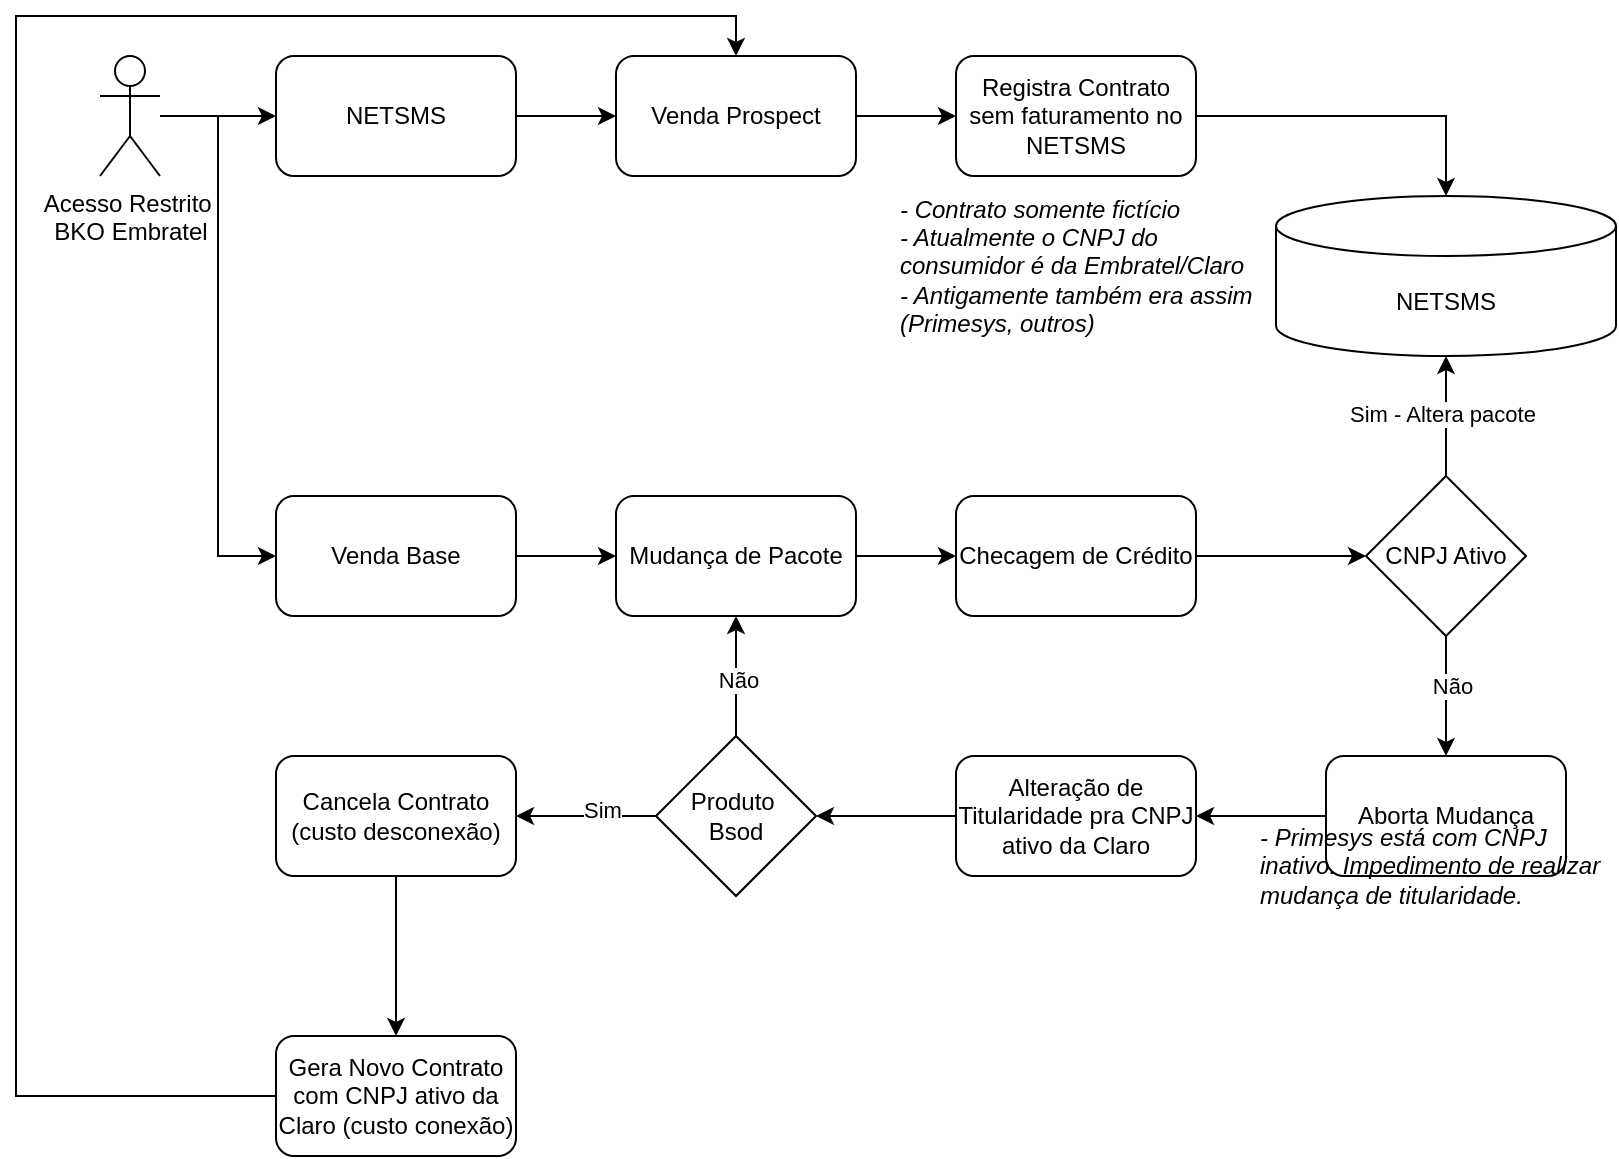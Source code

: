 <mxfile version="28.1.0">
  <diagram name="Página-1" id="O9E3QVRjLYlltCBO5CC2">
    <mxGraphModel dx="1226" dy="660" grid="1" gridSize="10" guides="1" tooltips="1" connect="1" arrows="1" fold="1" page="1" pageScale="1" pageWidth="827" pageHeight="1169" math="0" shadow="0">
      <root>
        <mxCell id="0" />
        <mxCell id="1" parent="0" />
        <mxCell id="G7d9W_WRkZ0tDgpjF5aS-10" style="edgeStyle=orthogonalEdgeStyle;rounded=0;orthogonalLoop=1;jettySize=auto;html=1;" edge="1" parent="1" source="G7d9W_WRkZ0tDgpjF5aS-1" target="G7d9W_WRkZ0tDgpjF5aS-9">
          <mxGeometry relative="1" as="geometry" />
        </mxCell>
        <mxCell id="G7d9W_WRkZ0tDgpjF5aS-1" value="NETSMS" style="rounded=1;whiteSpace=wrap;html=1;" vertex="1" parent="1">
          <mxGeometry x="150" y="50" width="120" height="60" as="geometry" />
        </mxCell>
        <mxCell id="G7d9W_WRkZ0tDgpjF5aS-3" style="edgeStyle=orthogonalEdgeStyle;rounded=0;orthogonalLoop=1;jettySize=auto;html=1;entryX=0;entryY=0.5;entryDx=0;entryDy=0;" edge="1" parent="1" source="G7d9W_WRkZ0tDgpjF5aS-2" target="G7d9W_WRkZ0tDgpjF5aS-1">
          <mxGeometry relative="1" as="geometry" />
        </mxCell>
        <mxCell id="G7d9W_WRkZ0tDgpjF5aS-26" style="edgeStyle=orthogonalEdgeStyle;rounded=0;orthogonalLoop=1;jettySize=auto;html=1;entryX=0;entryY=0.5;entryDx=0;entryDy=0;" edge="1" parent="1" source="G7d9W_WRkZ0tDgpjF5aS-2" target="G7d9W_WRkZ0tDgpjF5aS-12">
          <mxGeometry relative="1" as="geometry" />
        </mxCell>
        <mxCell id="G7d9W_WRkZ0tDgpjF5aS-2" value="Acesso Restrito&amp;nbsp;&lt;div&gt;BKO Embratel&lt;/div&gt;" style="shape=umlActor;verticalLabelPosition=bottom;verticalAlign=top;html=1;outlineConnect=0;" vertex="1" parent="1">
          <mxGeometry x="62" y="50" width="30" height="60" as="geometry" />
        </mxCell>
        <mxCell id="G7d9W_WRkZ0tDgpjF5aS-4" value="Registra Contrato sem faturamento no NETSMS" style="rounded=1;whiteSpace=wrap;html=1;" vertex="1" parent="1">
          <mxGeometry x="490" y="50" width="120" height="60" as="geometry" />
        </mxCell>
        <mxCell id="G7d9W_WRkZ0tDgpjF5aS-6" value="- Contrato somente fictício&lt;div&gt;- Atualmente o CNPJ do consumidor é da Embratel/Claro&lt;/div&gt;&lt;div&gt;- Antigamente também era assim (Primesys, outros)&lt;/div&gt;" style="text;html=1;align=left;verticalAlign=middle;whiteSpace=wrap;rounded=0;fontStyle=2" vertex="1" parent="1">
          <mxGeometry x="460" y="90" width="180" height="130" as="geometry" />
        </mxCell>
        <mxCell id="G7d9W_WRkZ0tDgpjF5aS-7" value="NETSMS" style="shape=cylinder3;whiteSpace=wrap;html=1;boundedLbl=1;backgroundOutline=1;size=15;" vertex="1" parent="1">
          <mxGeometry x="650" y="120" width="170" height="80" as="geometry" />
        </mxCell>
        <mxCell id="G7d9W_WRkZ0tDgpjF5aS-8" style="edgeStyle=orthogonalEdgeStyle;rounded=0;orthogonalLoop=1;jettySize=auto;html=1;entryX=0.5;entryY=0;entryDx=0;entryDy=0;entryPerimeter=0;" edge="1" parent="1" source="G7d9W_WRkZ0tDgpjF5aS-4" target="G7d9W_WRkZ0tDgpjF5aS-7">
          <mxGeometry relative="1" as="geometry" />
        </mxCell>
        <mxCell id="G7d9W_WRkZ0tDgpjF5aS-11" style="edgeStyle=orthogonalEdgeStyle;rounded=0;orthogonalLoop=1;jettySize=auto;html=1;entryX=0;entryY=0.5;entryDx=0;entryDy=0;" edge="1" parent="1" source="G7d9W_WRkZ0tDgpjF5aS-9" target="G7d9W_WRkZ0tDgpjF5aS-4">
          <mxGeometry relative="1" as="geometry" />
        </mxCell>
        <mxCell id="G7d9W_WRkZ0tDgpjF5aS-9" value="Venda Prospect" style="rounded=1;whiteSpace=wrap;html=1;" vertex="1" parent="1">
          <mxGeometry x="320" y="50" width="120" height="60" as="geometry" />
        </mxCell>
        <mxCell id="G7d9W_WRkZ0tDgpjF5aS-14" value="" style="edgeStyle=orthogonalEdgeStyle;rounded=0;orthogonalLoop=1;jettySize=auto;html=1;" edge="1" parent="1" source="G7d9W_WRkZ0tDgpjF5aS-12" target="G7d9W_WRkZ0tDgpjF5aS-13">
          <mxGeometry relative="1" as="geometry" />
        </mxCell>
        <mxCell id="G7d9W_WRkZ0tDgpjF5aS-12" value="Venda Base" style="rounded=1;whiteSpace=wrap;html=1;" vertex="1" parent="1">
          <mxGeometry x="150" y="270" width="120" height="60" as="geometry" />
        </mxCell>
        <mxCell id="G7d9W_WRkZ0tDgpjF5aS-18" style="edgeStyle=orthogonalEdgeStyle;rounded=0;orthogonalLoop=1;jettySize=auto;html=1;entryX=0;entryY=0.5;entryDx=0;entryDy=0;" edge="1" parent="1" source="G7d9W_WRkZ0tDgpjF5aS-13" target="G7d9W_WRkZ0tDgpjF5aS-17">
          <mxGeometry relative="1" as="geometry" />
        </mxCell>
        <mxCell id="G7d9W_WRkZ0tDgpjF5aS-13" value="Mudança de Pacote" style="whiteSpace=wrap;html=1;rounded=1;" vertex="1" parent="1">
          <mxGeometry x="320" y="270" width="120" height="60" as="geometry" />
        </mxCell>
        <mxCell id="G7d9W_WRkZ0tDgpjF5aS-20" style="edgeStyle=orthogonalEdgeStyle;rounded=0;orthogonalLoop=1;jettySize=auto;html=1;entryX=0;entryY=0.5;entryDx=0;entryDy=0;" edge="1" parent="1" source="G7d9W_WRkZ0tDgpjF5aS-17" target="G7d9W_WRkZ0tDgpjF5aS-19">
          <mxGeometry relative="1" as="geometry" />
        </mxCell>
        <mxCell id="G7d9W_WRkZ0tDgpjF5aS-17" value="Checagem de Crédito" style="whiteSpace=wrap;html=1;rounded=1;" vertex="1" parent="1">
          <mxGeometry x="490" y="270" width="120" height="60" as="geometry" />
        </mxCell>
        <mxCell id="G7d9W_WRkZ0tDgpjF5aS-21" style="edgeStyle=orthogonalEdgeStyle;rounded=0;orthogonalLoop=1;jettySize=auto;html=1;" edge="1" parent="1" source="G7d9W_WRkZ0tDgpjF5aS-19" target="G7d9W_WRkZ0tDgpjF5aS-7">
          <mxGeometry relative="1" as="geometry" />
        </mxCell>
        <mxCell id="G7d9W_WRkZ0tDgpjF5aS-22" value="Sim - Altera pacote" style="edgeLabel;html=1;align=center;verticalAlign=middle;resizable=0;points=[];" vertex="1" connectable="0" parent="G7d9W_WRkZ0tDgpjF5aS-21">
          <mxGeometry x="0.04" y="2" relative="1" as="geometry">
            <mxPoint as="offset" />
          </mxGeometry>
        </mxCell>
        <mxCell id="G7d9W_WRkZ0tDgpjF5aS-24" style="edgeStyle=orthogonalEdgeStyle;rounded=0;orthogonalLoop=1;jettySize=auto;html=1;entryX=0.5;entryY=0;entryDx=0;entryDy=0;" edge="1" parent="1" source="G7d9W_WRkZ0tDgpjF5aS-19" target="G7d9W_WRkZ0tDgpjF5aS-23">
          <mxGeometry relative="1" as="geometry" />
        </mxCell>
        <mxCell id="G7d9W_WRkZ0tDgpjF5aS-25" value="Não" style="edgeLabel;html=1;align=center;verticalAlign=middle;resizable=0;points=[];" vertex="1" connectable="0" parent="G7d9W_WRkZ0tDgpjF5aS-24">
          <mxGeometry x="-0.173" y="3" relative="1" as="geometry">
            <mxPoint as="offset" />
          </mxGeometry>
        </mxCell>
        <mxCell id="G7d9W_WRkZ0tDgpjF5aS-19" value="CNPJ Ativo" style="rhombus;whiteSpace=wrap;html=1;" vertex="1" parent="1">
          <mxGeometry x="695" y="260" width="80" height="80" as="geometry" />
        </mxCell>
        <mxCell id="G7d9W_WRkZ0tDgpjF5aS-29" value="" style="edgeStyle=orthogonalEdgeStyle;rounded=0;orthogonalLoop=1;jettySize=auto;html=1;" edge="1" parent="1" source="G7d9W_WRkZ0tDgpjF5aS-23" target="G7d9W_WRkZ0tDgpjF5aS-28">
          <mxGeometry relative="1" as="geometry" />
        </mxCell>
        <mxCell id="G7d9W_WRkZ0tDgpjF5aS-23" value="Aborta Mudança" style="rounded=1;whiteSpace=wrap;html=1;" vertex="1" parent="1">
          <mxGeometry x="675" y="400" width="120" height="60" as="geometry" />
        </mxCell>
        <mxCell id="G7d9W_WRkZ0tDgpjF5aS-27" value="&lt;div&gt;- Primesys está com CNPJ inativo. Impedimento de realizar mudança de titularidade.&lt;/div&gt;" style="text;html=1;align=left;verticalAlign=middle;whiteSpace=wrap;rounded=0;fontStyle=2" vertex="1" parent="1">
          <mxGeometry x="640" y="430" width="180" height="50" as="geometry" />
        </mxCell>
        <mxCell id="G7d9W_WRkZ0tDgpjF5aS-34" style="edgeStyle=orthogonalEdgeStyle;rounded=0;orthogonalLoop=1;jettySize=auto;html=1;entryX=1;entryY=0.5;entryDx=0;entryDy=0;" edge="1" parent="1" source="G7d9W_WRkZ0tDgpjF5aS-28" target="G7d9W_WRkZ0tDgpjF5aS-31">
          <mxGeometry relative="1" as="geometry" />
        </mxCell>
        <mxCell id="G7d9W_WRkZ0tDgpjF5aS-28" value="Alteração de Titularidade pra CNPJ ativo da Claro" style="whiteSpace=wrap;html=1;rounded=1;" vertex="1" parent="1">
          <mxGeometry x="490" y="400" width="120" height="60" as="geometry" />
        </mxCell>
        <mxCell id="G7d9W_WRkZ0tDgpjF5aS-32" style="edgeStyle=orthogonalEdgeStyle;rounded=0;orthogonalLoop=1;jettySize=auto;html=1;entryX=0.5;entryY=1;entryDx=0;entryDy=0;" edge="1" parent="1" source="G7d9W_WRkZ0tDgpjF5aS-31" target="G7d9W_WRkZ0tDgpjF5aS-13">
          <mxGeometry relative="1" as="geometry">
            <Array as="points">
              <mxPoint x="380" y="360" />
              <mxPoint x="380" y="360" />
            </Array>
          </mxGeometry>
        </mxCell>
        <mxCell id="G7d9W_WRkZ0tDgpjF5aS-33" value="Não" style="edgeLabel;html=1;align=center;verticalAlign=middle;resizable=0;points=[];" vertex="1" connectable="0" parent="G7d9W_WRkZ0tDgpjF5aS-32">
          <mxGeometry x="-0.06" y="-1" relative="1" as="geometry">
            <mxPoint as="offset" />
          </mxGeometry>
        </mxCell>
        <mxCell id="G7d9W_WRkZ0tDgpjF5aS-36" style="edgeStyle=orthogonalEdgeStyle;rounded=0;orthogonalLoop=1;jettySize=auto;html=1;entryX=1;entryY=0.5;entryDx=0;entryDy=0;" edge="1" parent="1" source="G7d9W_WRkZ0tDgpjF5aS-31" target="G7d9W_WRkZ0tDgpjF5aS-35">
          <mxGeometry relative="1" as="geometry" />
        </mxCell>
        <mxCell id="G7d9W_WRkZ0tDgpjF5aS-37" value="Sim" style="edgeLabel;html=1;align=center;verticalAlign=middle;resizable=0;points=[];" vertex="1" connectable="0" parent="G7d9W_WRkZ0tDgpjF5aS-36">
          <mxGeometry x="-0.223" y="-3" relative="1" as="geometry">
            <mxPoint as="offset" />
          </mxGeometry>
        </mxCell>
        <mxCell id="G7d9W_WRkZ0tDgpjF5aS-31" value="Produto&amp;nbsp;&lt;div&gt;Bsod&lt;/div&gt;" style="rhombus;whiteSpace=wrap;html=1;" vertex="1" parent="1">
          <mxGeometry x="340" y="390" width="80" height="80" as="geometry" />
        </mxCell>
        <mxCell id="G7d9W_WRkZ0tDgpjF5aS-39" value="" style="edgeStyle=orthogonalEdgeStyle;rounded=0;orthogonalLoop=1;jettySize=auto;html=1;" edge="1" parent="1" source="G7d9W_WRkZ0tDgpjF5aS-35" target="G7d9W_WRkZ0tDgpjF5aS-38">
          <mxGeometry relative="1" as="geometry" />
        </mxCell>
        <mxCell id="G7d9W_WRkZ0tDgpjF5aS-35" value="Cancela Contrato (custo desconexão)" style="rounded=1;whiteSpace=wrap;html=1;" vertex="1" parent="1">
          <mxGeometry x="150" y="400" width="120" height="60" as="geometry" />
        </mxCell>
        <mxCell id="G7d9W_WRkZ0tDgpjF5aS-40" style="edgeStyle=orthogonalEdgeStyle;rounded=0;orthogonalLoop=1;jettySize=auto;html=1;entryX=0.5;entryY=0;entryDx=0;entryDy=0;" edge="1" parent="1" source="G7d9W_WRkZ0tDgpjF5aS-38" target="G7d9W_WRkZ0tDgpjF5aS-9">
          <mxGeometry relative="1" as="geometry">
            <Array as="points">
              <mxPoint x="20" y="570" />
              <mxPoint x="20" y="30" />
              <mxPoint x="380" y="30" />
            </Array>
          </mxGeometry>
        </mxCell>
        <mxCell id="G7d9W_WRkZ0tDgpjF5aS-38" value="Gera Novo Contrato com CNPJ a&lt;span style=&quot;background-color: transparent; color: light-dark(rgb(0, 0, 0), rgb(255, 255, 255));&quot;&gt;tivo da Claro (custo conexão)&lt;/span&gt;" style="whiteSpace=wrap;html=1;rounded=1;" vertex="1" parent="1">
          <mxGeometry x="150" y="540" width="120" height="60" as="geometry" />
        </mxCell>
      </root>
    </mxGraphModel>
  </diagram>
</mxfile>
